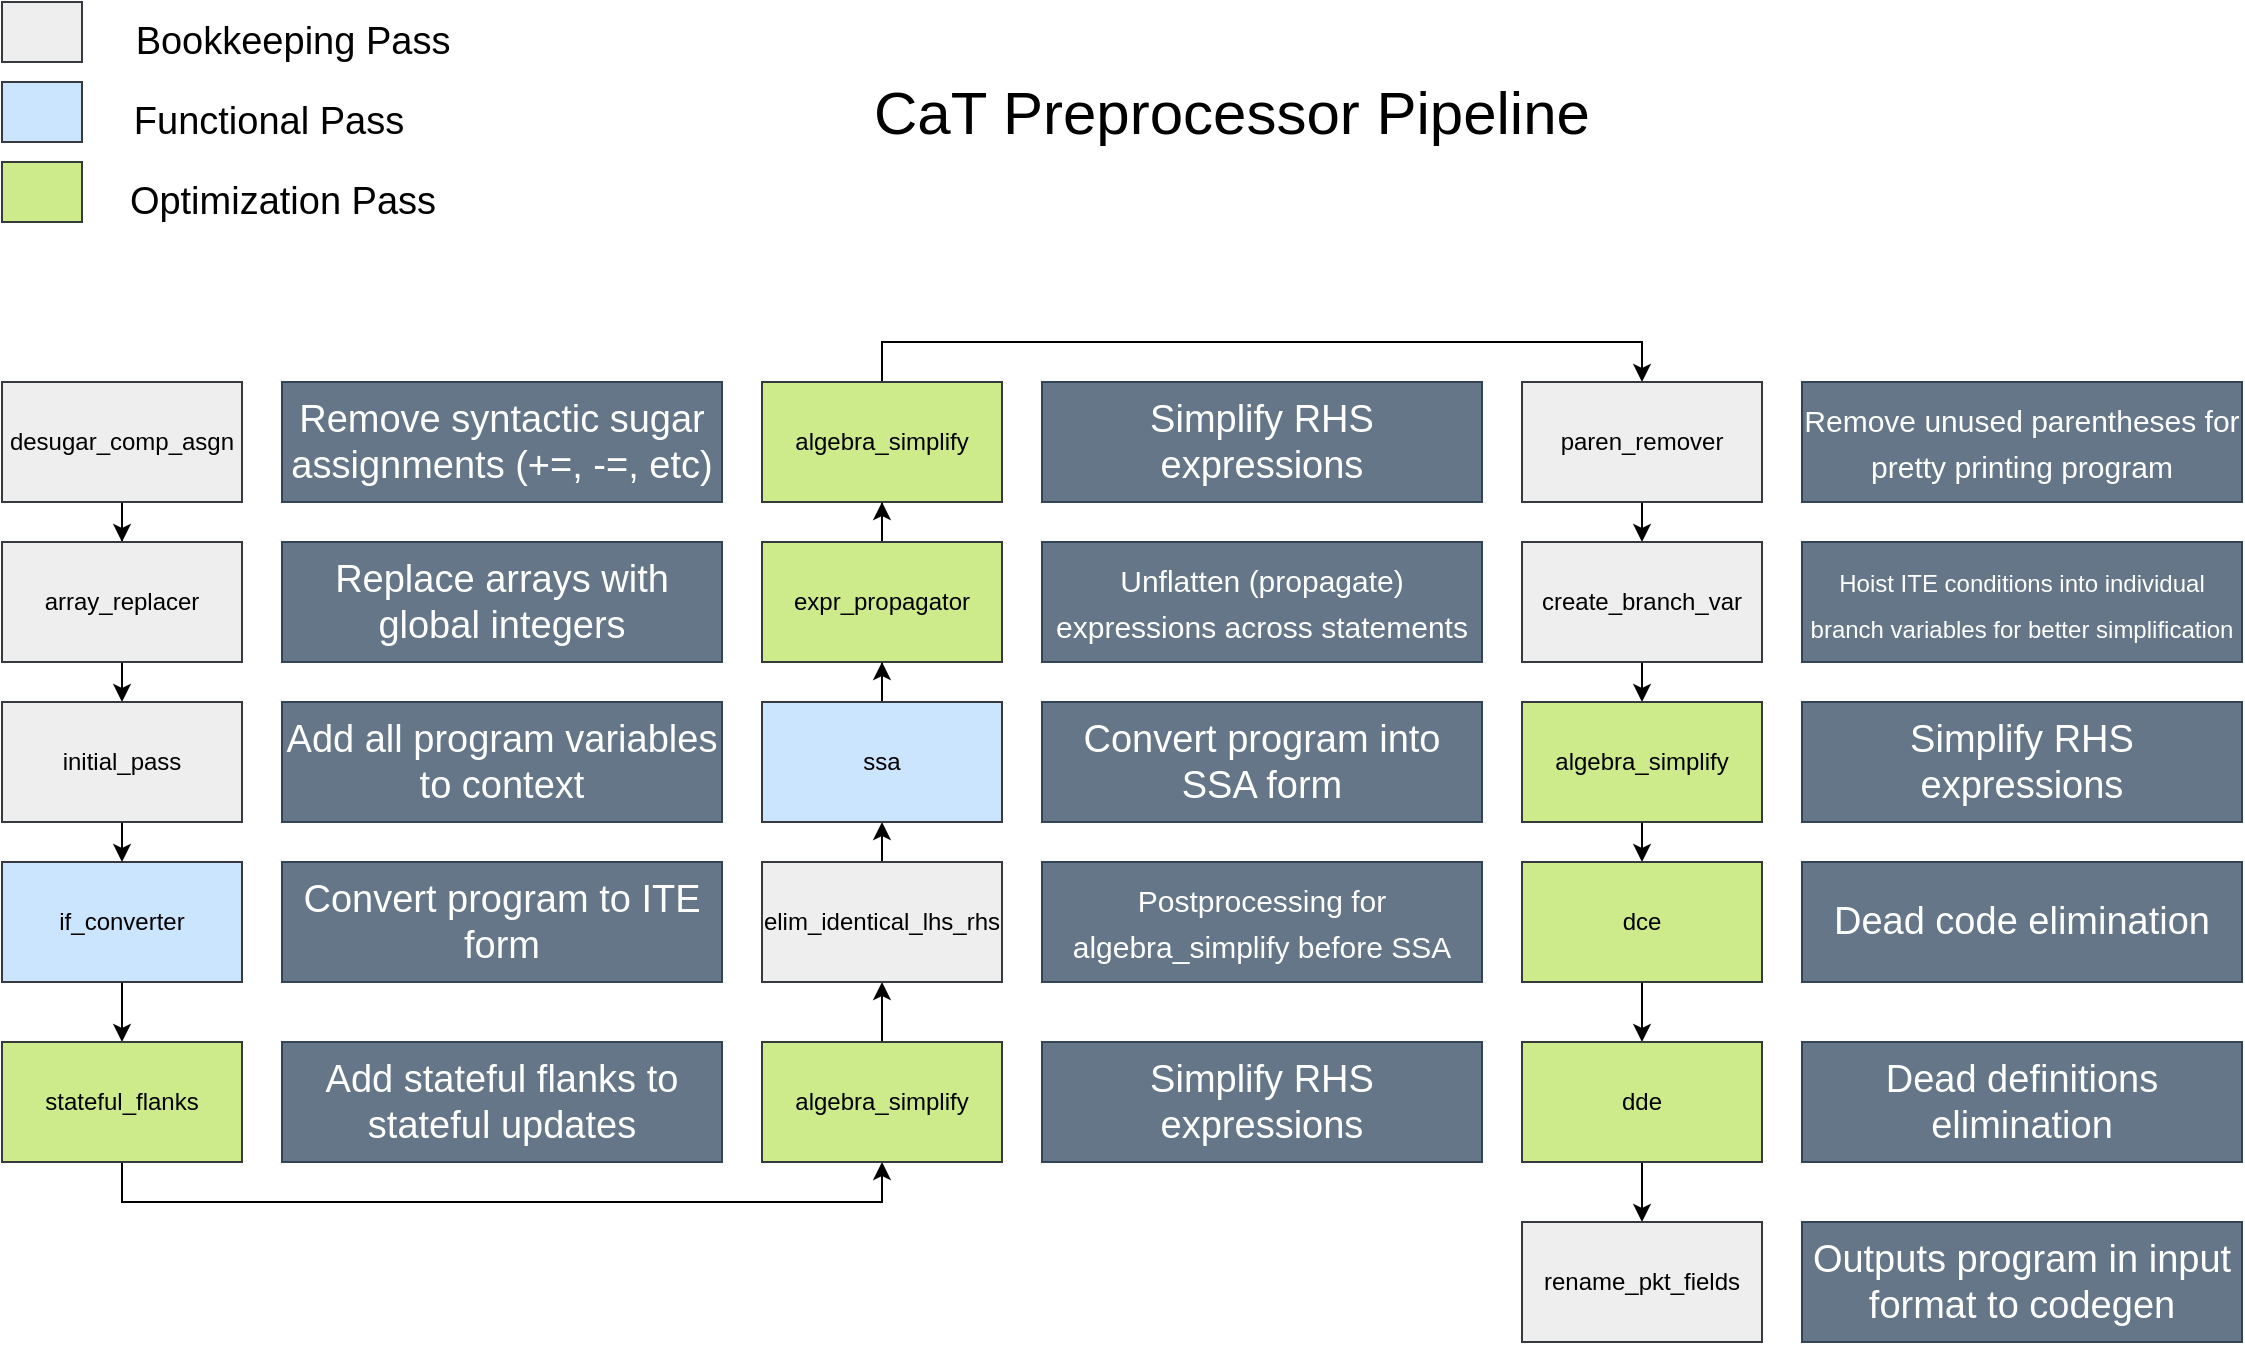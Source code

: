 <mxfile version="18.1.2" type="device"><diagram id="4KBPS0_2W1rbdmoUmvxA" name="Page-1"><mxGraphModel dx="2102" dy="2313" grid="1" gridSize="10" guides="1" tooltips="1" connect="1" arrows="1" fold="1" page="1" pageScale="1" pageWidth="850" pageHeight="1100" math="0" shadow="0"><root><mxCell id="0"/><mxCell id="1" parent="0"/><mxCell id="lAB_FV9NqtcVz2_guEnh-5" style="edgeStyle=orthogonalEdgeStyle;rounded=0;orthogonalLoop=1;jettySize=auto;html=1;exitX=0.5;exitY=1;exitDx=0;exitDy=0;" edge="1" parent="1" source="lAB_FV9NqtcVz2_guEnh-1" target="lAB_FV9NqtcVz2_guEnh-3"><mxGeometry relative="1" as="geometry"/></mxCell><mxCell id="lAB_FV9NqtcVz2_guEnh-1" value="if_converter" style="rounded=0;whiteSpace=wrap;html=1;fillColor=#cce5ff;strokeColor=#36393d;" vertex="1" parent="1"><mxGeometry x="40" y="-100" width="120" height="60" as="geometry"/></mxCell><mxCell id="lAB_FV9NqtcVz2_guEnh-23" style="edgeStyle=orthogonalEdgeStyle;rounded=0;orthogonalLoop=1;jettySize=auto;html=1;exitX=0.5;exitY=1;exitDx=0;exitDy=0;entryX=0.5;entryY=1;entryDx=0;entryDy=0;" edge="1" parent="1" source="lAB_FV9NqtcVz2_guEnh-3" target="lAB_FV9NqtcVz2_guEnh-4"><mxGeometry relative="1" as="geometry"/></mxCell><mxCell id="lAB_FV9NqtcVz2_guEnh-3" value="stateful_flanks" style="rounded=0;whiteSpace=wrap;html=1;fillColor=#cdeb8b;strokeColor=#36393d;" vertex="1" parent="1"><mxGeometry x="40" y="-10" width="120" height="60" as="geometry"/></mxCell><mxCell id="lAB_FV9NqtcVz2_guEnh-24" style="edgeStyle=orthogonalEdgeStyle;rounded=0;orthogonalLoop=1;jettySize=auto;html=1;exitX=0.5;exitY=0;exitDx=0;exitDy=0;entryX=0.5;entryY=1;entryDx=0;entryDy=0;" edge="1" parent="1" source="lAB_FV9NqtcVz2_guEnh-4" target="lAB_FV9NqtcVz2_guEnh-8"><mxGeometry relative="1" as="geometry"/></mxCell><mxCell id="lAB_FV9NqtcVz2_guEnh-4" value="algebra_simplify" style="rounded=0;whiteSpace=wrap;html=1;fillColor=#cdeb8b;strokeColor=#36393d;" vertex="1" parent="1"><mxGeometry x="420" y="-10" width="120" height="60" as="geometry"/></mxCell><mxCell id="lAB_FV9NqtcVz2_guEnh-30" style="edgeStyle=orthogonalEdgeStyle;rounded=0;orthogonalLoop=1;jettySize=auto;html=1;exitX=0.5;exitY=0;exitDx=0;exitDy=0;entryX=0.5;entryY=1;entryDx=0;entryDy=0;" edge="1" parent="1" source="lAB_FV9NqtcVz2_guEnh-8" target="lAB_FV9NqtcVz2_guEnh-9"><mxGeometry relative="1" as="geometry"/></mxCell><mxCell id="lAB_FV9NqtcVz2_guEnh-8" value="elim_identical_lhs_rhs" style="rounded=0;whiteSpace=wrap;html=1;fillColor=#eeeeee;strokeColor=#36393d;" vertex="1" parent="1"><mxGeometry x="420" y="-100" width="120" height="60" as="geometry"/></mxCell><mxCell id="lAB_FV9NqtcVz2_guEnh-31" style="edgeStyle=orthogonalEdgeStyle;rounded=0;orthogonalLoop=1;jettySize=auto;html=1;exitX=0.5;exitY=0;exitDx=0;exitDy=0;" edge="1" parent="1" source="lAB_FV9NqtcVz2_guEnh-9" target="lAB_FV9NqtcVz2_guEnh-10"><mxGeometry relative="1" as="geometry"/></mxCell><mxCell id="lAB_FV9NqtcVz2_guEnh-9" value="ssa" style="rounded=0;whiteSpace=wrap;html=1;fillColor=#cce5ff;strokeColor=#36393d;" vertex="1" parent="1"><mxGeometry x="420" y="-180" width="120" height="60" as="geometry"/></mxCell><mxCell id="lAB_FV9NqtcVz2_guEnh-32" style="edgeStyle=orthogonalEdgeStyle;rounded=0;orthogonalLoop=1;jettySize=auto;html=1;exitX=0.5;exitY=0;exitDx=0;exitDy=0;" edge="1" parent="1" source="lAB_FV9NqtcVz2_guEnh-10" target="lAB_FV9NqtcVz2_guEnh-11"><mxGeometry relative="1" as="geometry"/></mxCell><mxCell id="lAB_FV9NqtcVz2_guEnh-10" value="expr_propagator" style="rounded=0;whiteSpace=wrap;html=1;fillColor=#cdeb8b;strokeColor=#36393d;" vertex="1" parent="1"><mxGeometry x="420" y="-260" width="120" height="60" as="geometry"/></mxCell><mxCell id="lAB_FV9NqtcVz2_guEnh-33" style="edgeStyle=orthogonalEdgeStyle;rounded=0;orthogonalLoop=1;jettySize=auto;html=1;exitX=0.5;exitY=0;exitDx=0;exitDy=0;entryX=0.5;entryY=0;entryDx=0;entryDy=0;" edge="1" parent="1" source="lAB_FV9NqtcVz2_guEnh-11" target="lAB_FV9NqtcVz2_guEnh-12"><mxGeometry relative="1" as="geometry"/></mxCell><mxCell id="lAB_FV9NqtcVz2_guEnh-11" value="algebra_simplify" style="rounded=0;whiteSpace=wrap;html=1;fillColor=#cdeb8b;strokeColor=#36393d;" vertex="1" parent="1"><mxGeometry x="420" y="-340" width="120" height="60" as="geometry"/></mxCell><mxCell id="lAB_FV9NqtcVz2_guEnh-34" style="edgeStyle=orthogonalEdgeStyle;rounded=0;orthogonalLoop=1;jettySize=auto;html=1;exitX=0.5;exitY=1;exitDx=0;exitDy=0;entryX=0.5;entryY=0;entryDx=0;entryDy=0;" edge="1" parent="1" source="lAB_FV9NqtcVz2_guEnh-12" target="lAB_FV9NqtcVz2_guEnh-25"><mxGeometry relative="1" as="geometry"/></mxCell><mxCell id="lAB_FV9NqtcVz2_guEnh-12" value="paren_remover" style="rounded=0;whiteSpace=wrap;html=1;fillColor=#eeeeee;strokeColor=#36393d;" vertex="1" parent="1"><mxGeometry x="800" y="-340" width="120" height="60" as="geometry"/></mxCell><mxCell id="lAB_FV9NqtcVz2_guEnh-39" style="edgeStyle=orthogonalEdgeStyle;rounded=0;orthogonalLoop=1;jettySize=auto;html=1;exitX=0.5;exitY=1;exitDx=0;exitDy=0;" edge="1" parent="1" source="lAB_FV9NqtcVz2_guEnh-19" target="lAB_FV9NqtcVz2_guEnh-20"><mxGeometry relative="1" as="geometry"/></mxCell><mxCell id="lAB_FV9NqtcVz2_guEnh-19" value="desugar_comp_asgn" style="rounded=0;whiteSpace=wrap;html=1;fillColor=#eeeeee;strokeColor=#36393d;" vertex="1" parent="1"><mxGeometry x="40" y="-340" width="120" height="60" as="geometry"/></mxCell><mxCell id="lAB_FV9NqtcVz2_guEnh-40" style="edgeStyle=orthogonalEdgeStyle;rounded=0;orthogonalLoop=1;jettySize=auto;html=1;exitX=0.5;exitY=1;exitDx=0;exitDy=0;entryX=0.5;entryY=0;entryDx=0;entryDy=0;" edge="1" parent="1" source="lAB_FV9NqtcVz2_guEnh-20" target="lAB_FV9NqtcVz2_guEnh-22"><mxGeometry relative="1" as="geometry"/></mxCell><mxCell id="lAB_FV9NqtcVz2_guEnh-20" value="array_replacer" style="rounded=0;whiteSpace=wrap;html=1;fillColor=#eeeeee;strokeColor=#36393d;" vertex="1" parent="1"><mxGeometry x="40" y="-260" width="120" height="60" as="geometry"/></mxCell><mxCell id="lAB_FV9NqtcVz2_guEnh-41" style="edgeStyle=orthogonalEdgeStyle;rounded=0;orthogonalLoop=1;jettySize=auto;html=1;exitX=0.5;exitY=1;exitDx=0;exitDy=0;entryX=0.5;entryY=0;entryDx=0;entryDy=0;" edge="1" parent="1" source="lAB_FV9NqtcVz2_guEnh-22" target="lAB_FV9NqtcVz2_guEnh-1"><mxGeometry relative="1" as="geometry"/></mxCell><mxCell id="lAB_FV9NqtcVz2_guEnh-22" value="initial_pass" style="rounded=0;whiteSpace=wrap;html=1;fillColor=#eeeeee;strokeColor=#36393d;" vertex="1" parent="1"><mxGeometry x="40" y="-180" width="120" height="60" as="geometry"/></mxCell><mxCell id="lAB_FV9NqtcVz2_guEnh-35" style="edgeStyle=orthogonalEdgeStyle;rounded=0;orthogonalLoop=1;jettySize=auto;html=1;exitX=0.5;exitY=1;exitDx=0;exitDy=0;entryX=0.5;entryY=0;entryDx=0;entryDy=0;" edge="1" parent="1" source="lAB_FV9NqtcVz2_guEnh-25" target="lAB_FV9NqtcVz2_guEnh-26"><mxGeometry relative="1" as="geometry"/></mxCell><mxCell id="lAB_FV9NqtcVz2_guEnh-25" value="create_branch_var" style="rounded=0;whiteSpace=wrap;html=1;fillColor=#eeeeee;strokeColor=#36393d;" vertex="1" parent="1"><mxGeometry x="800" y="-260" width="120" height="60" as="geometry"/></mxCell><mxCell id="lAB_FV9NqtcVz2_guEnh-36" style="edgeStyle=orthogonalEdgeStyle;rounded=0;orthogonalLoop=1;jettySize=auto;html=1;exitX=0.5;exitY=1;exitDx=0;exitDy=0;entryX=0.5;entryY=0;entryDx=0;entryDy=0;" edge="1" parent="1" source="lAB_FV9NqtcVz2_guEnh-26" target="lAB_FV9NqtcVz2_guEnh-27"><mxGeometry relative="1" as="geometry"/></mxCell><mxCell id="lAB_FV9NqtcVz2_guEnh-26" value="algebra_simplify" style="rounded=0;whiteSpace=wrap;html=1;fillColor=#cdeb8b;strokeColor=#36393d;" vertex="1" parent="1"><mxGeometry x="800" y="-180" width="120" height="60" as="geometry"/></mxCell><mxCell id="lAB_FV9NqtcVz2_guEnh-37" style="edgeStyle=orthogonalEdgeStyle;rounded=0;orthogonalLoop=1;jettySize=auto;html=1;exitX=0.5;exitY=1;exitDx=0;exitDy=0;entryX=0.5;entryY=0;entryDx=0;entryDy=0;" edge="1" parent="1" source="lAB_FV9NqtcVz2_guEnh-27" target="lAB_FV9NqtcVz2_guEnh-28"><mxGeometry relative="1" as="geometry"/></mxCell><mxCell id="lAB_FV9NqtcVz2_guEnh-27" value="dce" style="rounded=0;whiteSpace=wrap;html=1;fillColor=#cdeb8b;strokeColor=#36393d;" vertex="1" parent="1"><mxGeometry x="800" y="-100" width="120" height="60" as="geometry"/></mxCell><mxCell id="lAB_FV9NqtcVz2_guEnh-38" style="edgeStyle=orthogonalEdgeStyle;rounded=0;orthogonalLoop=1;jettySize=auto;html=1;exitX=0.5;exitY=1;exitDx=0;exitDy=0;entryX=0.5;entryY=0;entryDx=0;entryDy=0;" edge="1" parent="1" source="lAB_FV9NqtcVz2_guEnh-28" target="lAB_FV9NqtcVz2_guEnh-29"><mxGeometry relative="1" as="geometry"/></mxCell><mxCell id="lAB_FV9NqtcVz2_guEnh-28" value="dde" style="rounded=0;whiteSpace=wrap;html=1;fillColor=#cdeb8b;strokeColor=#36393d;" vertex="1" parent="1"><mxGeometry x="800" y="-10" width="120" height="60" as="geometry"/></mxCell><mxCell id="lAB_FV9NqtcVz2_guEnh-29" value="rename_pkt_fields" style="rounded=0;whiteSpace=wrap;html=1;fillColor=#eeeeee;strokeColor=#36393d;" vertex="1" parent="1"><mxGeometry x="800" y="80" width="120" height="60" as="geometry"/></mxCell><mxCell id="lAB_FV9NqtcVz2_guEnh-43" value="" style="rounded=0;whiteSpace=wrap;html=1;fillColor=#eeeeee;strokeColor=#36393d;" vertex="1" parent="1"><mxGeometry x="40" y="-530" width="40" height="30" as="geometry"/></mxCell><mxCell id="lAB_FV9NqtcVz2_guEnh-44" value="" style="rounded=0;whiteSpace=wrap;html=1;fillColor=#cce5ff;strokeColor=#36393d;" vertex="1" parent="1"><mxGeometry x="40" y="-490" width="40" height="30" as="geometry"/></mxCell><mxCell id="lAB_FV9NqtcVz2_guEnh-45" value="" style="rounded=0;whiteSpace=wrap;html=1;fillColor=#cdeb8b;strokeColor=#36393d;" vertex="1" parent="1"><mxGeometry x="40" y="-450" width="40" height="30" as="geometry"/></mxCell><mxCell id="lAB_FV9NqtcVz2_guEnh-46" value="&lt;font style=&quot;font-size: 19px;&quot;&gt;Bookkeeping Pass&lt;/font&gt;" style="text;html=1;align=center;verticalAlign=middle;resizable=0;points=[];autosize=1;strokeColor=none;fillColor=none;" vertex="1" parent="1"><mxGeometry x="100" y="-520" width="170" height="20" as="geometry"/></mxCell><mxCell id="lAB_FV9NqtcVz2_guEnh-47" value="&lt;font style=&quot;font-size: 19px;&quot;&gt;Functional Pass&lt;/font&gt;" style="text;html=1;align=center;verticalAlign=middle;resizable=0;points=[];autosize=1;strokeColor=none;fillColor=none;" vertex="1" parent="1"><mxGeometry x="98" y="-480" width="150" height="20" as="geometry"/></mxCell><mxCell id="lAB_FV9NqtcVz2_guEnh-48" value="&lt;font style=&quot;font-size: 19px;&quot;&gt;Optimization Pass&lt;/font&gt;" style="text;html=1;align=center;verticalAlign=middle;resizable=0;points=[];autosize=1;strokeColor=none;fillColor=none;" vertex="1" parent="1"><mxGeometry x="95" y="-440" width="170" height="20" as="geometry"/></mxCell><mxCell id="lAB_FV9NqtcVz2_guEnh-50" value="Remove syntactic sugar assignments (+=, -=, etc)" style="rounded=0;whiteSpace=wrap;html=1;fontSize=19;fillColor=#647687;fontColor=#ffffff;strokeColor=#314354;" vertex="1" parent="1"><mxGeometry x="180" y="-340" width="220" height="60" as="geometry"/></mxCell><mxCell id="lAB_FV9NqtcVz2_guEnh-51" value="Replace arrays with global integers" style="rounded=0;whiteSpace=wrap;html=1;fontSize=19;fillColor=#647687;fontColor=#ffffff;strokeColor=#314354;" vertex="1" parent="1"><mxGeometry x="180" y="-260" width="220" height="60" as="geometry"/></mxCell><mxCell id="lAB_FV9NqtcVz2_guEnh-52" value="Add all program variables to context" style="rounded=0;whiteSpace=wrap;html=1;fontSize=19;fillColor=#647687;fontColor=#ffffff;strokeColor=#314354;" vertex="1" parent="1"><mxGeometry x="180" y="-180" width="220" height="60" as="geometry"/></mxCell><mxCell id="lAB_FV9NqtcVz2_guEnh-53" value="Convert program to ITE form" style="rounded=0;whiteSpace=wrap;html=1;fontSize=19;fillColor=#647687;fontColor=#ffffff;strokeColor=#314354;" vertex="1" parent="1"><mxGeometry x="180" y="-100" width="220" height="60" as="geometry"/></mxCell><mxCell id="lAB_FV9NqtcVz2_guEnh-54" value="Add stateful flanks to stateful updates" style="rounded=0;whiteSpace=wrap;html=1;fontSize=19;fillColor=#647687;fontColor=#ffffff;strokeColor=#314354;" vertex="1" parent="1"><mxGeometry x="180" y="-10" width="220" height="60" as="geometry"/></mxCell><mxCell id="lAB_FV9NqtcVz2_guEnh-55" value="Simplify RHS expressions" style="rounded=0;whiteSpace=wrap;html=1;fontSize=19;fillColor=#647687;fontColor=#ffffff;strokeColor=#314354;" vertex="1" parent="1"><mxGeometry x="560" y="-340" width="220" height="60" as="geometry"/></mxCell><mxCell id="lAB_FV9NqtcVz2_guEnh-56" value="&lt;font style=&quot;font-size: 15px;&quot;&gt;Unflatten (propagate) expressions across statements&lt;/font&gt;" style="rounded=0;whiteSpace=wrap;html=1;fontSize=19;fillColor=#647687;fontColor=#ffffff;strokeColor=#314354;" vertex="1" parent="1"><mxGeometry x="560" y="-260" width="220" height="60" as="geometry"/></mxCell><mxCell id="lAB_FV9NqtcVz2_guEnh-57" value="Convert program into SSA form" style="rounded=0;whiteSpace=wrap;html=1;fontSize=19;fillColor=#647687;fontColor=#ffffff;strokeColor=#314354;" vertex="1" parent="1"><mxGeometry x="560" y="-180" width="220" height="60" as="geometry"/></mxCell><mxCell id="lAB_FV9NqtcVz2_guEnh-58" value="&lt;font style=&quot;font-size: 15px;&quot;&gt;Postprocessing for algebra_simplify before SSA&lt;br&gt;&lt;/font&gt;" style="rounded=0;whiteSpace=wrap;html=1;fontSize=19;fillColor=#647687;fontColor=#ffffff;strokeColor=#314354;" vertex="1" parent="1"><mxGeometry x="560" y="-100" width="220" height="60" as="geometry"/></mxCell><mxCell id="lAB_FV9NqtcVz2_guEnh-59" value="Simplify RHS expressions" style="rounded=0;whiteSpace=wrap;html=1;fontSize=19;fillColor=#647687;fontColor=#ffffff;strokeColor=#314354;" vertex="1" parent="1"><mxGeometry x="560" y="-10" width="220" height="60" as="geometry"/></mxCell><mxCell id="lAB_FV9NqtcVz2_guEnh-60" value="&lt;font style=&quot;font-size: 15px;&quot;&gt;Remove unused parentheses for pretty printing program&lt;br&gt;&lt;/font&gt;" style="rounded=0;whiteSpace=wrap;html=1;fontSize=19;fillColor=#647687;fontColor=#ffffff;strokeColor=#314354;" vertex="1" parent="1"><mxGeometry x="940" y="-340" width="220" height="60" as="geometry"/></mxCell><mxCell id="lAB_FV9NqtcVz2_guEnh-61" value="&lt;font style=&quot;font-size: 12px;&quot;&gt;Hoist ITE conditions into individual branch variables for better simplification&lt;br&gt;&lt;/font&gt;" style="rounded=0;whiteSpace=wrap;html=1;fontSize=19;fillColor=#647687;fontColor=#ffffff;strokeColor=#314354;" vertex="1" parent="1"><mxGeometry x="940" y="-260" width="220" height="60" as="geometry"/></mxCell><mxCell id="lAB_FV9NqtcVz2_guEnh-62" value="Simplify RHS expressions" style="rounded=0;whiteSpace=wrap;html=1;fontSize=19;fillColor=#647687;fontColor=#ffffff;strokeColor=#314354;" vertex="1" parent="1"><mxGeometry x="940" y="-180" width="220" height="60" as="geometry"/></mxCell><mxCell id="lAB_FV9NqtcVz2_guEnh-63" value="Dead code elimination" style="rounded=0;whiteSpace=wrap;html=1;fontSize=19;fillColor=#647687;fontColor=#ffffff;strokeColor=#314354;" vertex="1" parent="1"><mxGeometry x="940" y="-100" width="220" height="60" as="geometry"/></mxCell><mxCell id="lAB_FV9NqtcVz2_guEnh-64" value="Dead definitions elimination" style="rounded=0;whiteSpace=wrap;html=1;fontSize=19;fillColor=#647687;fontColor=#ffffff;strokeColor=#314354;" vertex="1" parent="1"><mxGeometry x="940" y="-10" width="220" height="60" as="geometry"/></mxCell><mxCell id="lAB_FV9NqtcVz2_guEnh-65" value="Outputs program in input format to codegen" style="rounded=0;whiteSpace=wrap;html=1;fontSize=19;fillColor=#647687;fontColor=#ffffff;strokeColor=#314354;" vertex="1" parent="1"><mxGeometry x="940" y="80" width="220" height="60" as="geometry"/></mxCell><mxCell id="lAB_FV9NqtcVz2_guEnh-66" value="&lt;font style=&quot;font-size: 30px;&quot;&gt;CaT Preprocessor Pipeline&lt;br&gt;&lt;/font&gt;" style="text;html=1;strokeColor=none;fillColor=none;align=center;verticalAlign=middle;whiteSpace=wrap;rounded=0;fontSize=12;" vertex="1" parent="1"><mxGeometry x="440" y="-490" width="430" height="30" as="geometry"/></mxCell></root></mxGraphModel></diagram></mxfile>